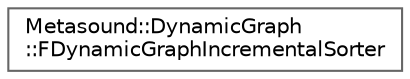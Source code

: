 digraph "Graphical Class Hierarchy"
{
 // INTERACTIVE_SVG=YES
 // LATEX_PDF_SIZE
  bgcolor="transparent";
  edge [fontname=Helvetica,fontsize=10,labelfontname=Helvetica,labelfontsize=10];
  node [fontname=Helvetica,fontsize=10,shape=box,height=0.2,width=0.4];
  rankdir="LR";
  Node0 [id="Node000000",label="Metasound::DynamicGraph\l::FDynamicGraphIncrementalSorter",height=0.2,width=0.4,color="grey40", fillcolor="white", style="filled",URL="$d7/dae/classMetasound_1_1DynamicGraph_1_1FDynamicGraphIncrementalSorter.html",tooltip="FDynamicGraphIncrementalSorter implements a dynamic topological sorting algorithm which offers severa..."];
}
